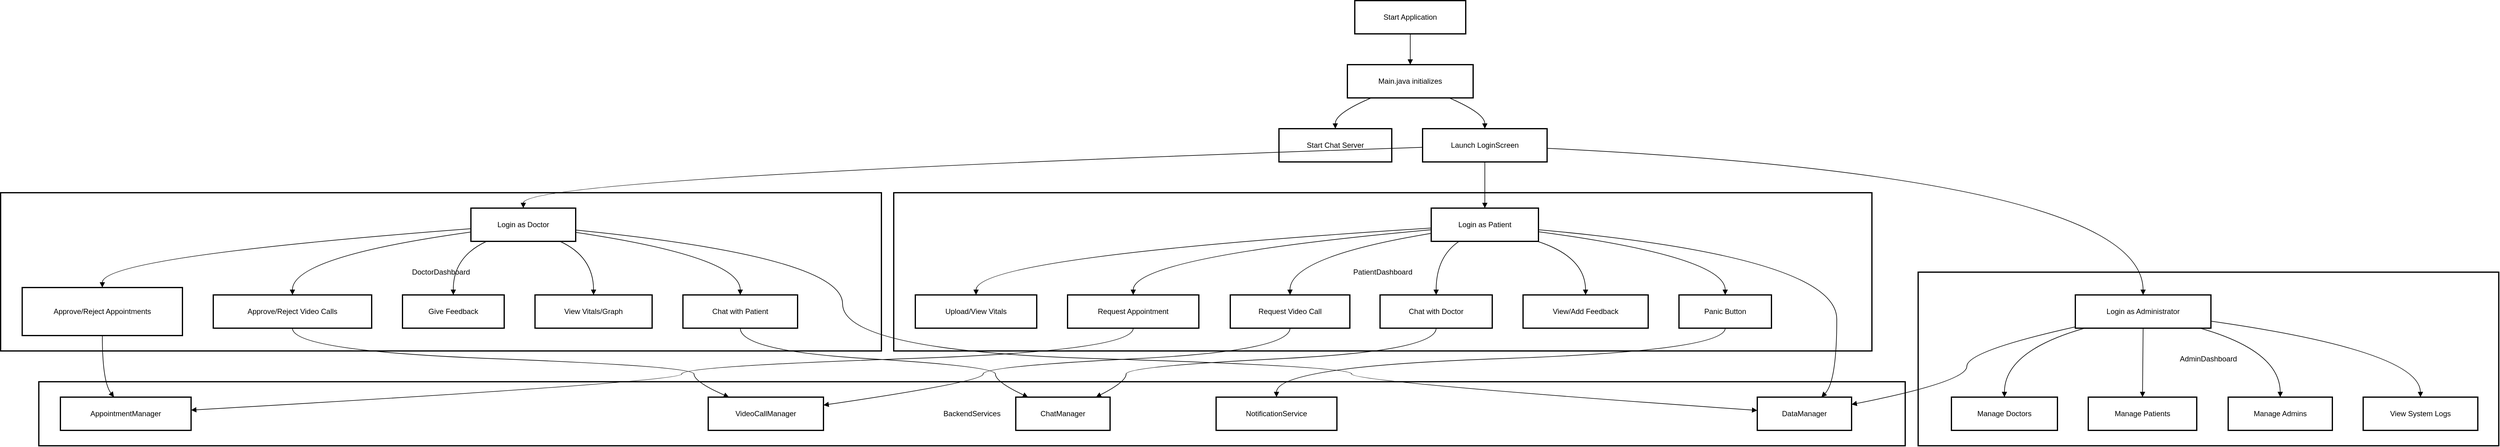 <mxfile version="26.2.14">
  <diagram name="Page-1" id="6eIEBfMYys73W5cTSVYR">
    <mxGraphModel dx="2246" dy="1326" grid="1" gridSize="10" guides="1" tooltips="1" connect="1" arrows="1" fold="1" page="1" pageScale="1" pageWidth="850" pageHeight="1100" math="0" shadow="0">
      <root>
        <mxCell id="0" />
        <mxCell id="1" parent="0" />
        <mxCell id="383npWacxUT3jFQ8tQJW-1" value="BackendServices" style="whiteSpace=wrap;strokeWidth=2;" vertex="1" parent="1">
          <mxGeometry x="82" y="639" width="3028" height="104" as="geometry" />
        </mxCell>
        <mxCell id="383npWacxUT3jFQ8tQJW-2" value="AdminDashboard" style="whiteSpace=wrap;strokeWidth=2;" vertex="1" parent="1">
          <mxGeometry x="3131" y="461" width="942" height="282" as="geometry" />
        </mxCell>
        <mxCell id="383npWacxUT3jFQ8tQJW-3" value="DoctorDashboard" style="whiteSpace=wrap;strokeWidth=2;" vertex="1" parent="1">
          <mxGeometry x="20" y="332" width="1429" height="257" as="geometry" />
        </mxCell>
        <mxCell id="383npWacxUT3jFQ8tQJW-4" value="PatientDashboard" style="whiteSpace=wrap;strokeWidth=2;" vertex="1" parent="1">
          <mxGeometry x="1469" y="332" width="1587" height="257" as="geometry" />
        </mxCell>
        <mxCell id="383npWacxUT3jFQ8tQJW-5" value="Start Application" style="whiteSpace=wrap;strokeWidth=2;" vertex="1" parent="1">
          <mxGeometry x="2217" y="20" width="180" height="54" as="geometry" />
        </mxCell>
        <mxCell id="383npWacxUT3jFQ8tQJW-6" value="Main.java initializes" style="whiteSpace=wrap;strokeWidth=2;" vertex="1" parent="1">
          <mxGeometry x="2205" y="124" width="204" height="54" as="geometry" />
        </mxCell>
        <mxCell id="383npWacxUT3jFQ8tQJW-7" value="Start Chat Server" style="whiteSpace=wrap;strokeWidth=2;" vertex="1" parent="1">
          <mxGeometry x="2094" y="228" width="183" height="54" as="geometry" />
        </mxCell>
        <mxCell id="383npWacxUT3jFQ8tQJW-8" value="Launch LoginScreen" style="whiteSpace=wrap;strokeWidth=2;" vertex="1" parent="1">
          <mxGeometry x="2327" y="228" width="202" height="54" as="geometry" />
        </mxCell>
        <mxCell id="383npWacxUT3jFQ8tQJW-9" value="Login as Patient" style="whiteSpace=wrap;strokeWidth=2;" vertex="1" parent="1">
          <mxGeometry x="2341" y="357" width="174" height="54" as="geometry" />
        </mxCell>
        <mxCell id="383npWacxUT3jFQ8tQJW-10" value="Login as Doctor" style="whiteSpace=wrap;strokeWidth=2;" vertex="1" parent="1">
          <mxGeometry x="783" y="357" width="170" height="54" as="geometry" />
        </mxCell>
        <mxCell id="383npWacxUT3jFQ8tQJW-11" value="Login as Administrator" style="whiteSpace=wrap;strokeWidth=2;" vertex="1" parent="1">
          <mxGeometry x="3386" y="498" width="220" height="54" as="geometry" />
        </mxCell>
        <mxCell id="383npWacxUT3jFQ8tQJW-12" value="Upload/View Vitals" style="whiteSpace=wrap;strokeWidth=2;" vertex="1" parent="1">
          <mxGeometry x="1504" y="498" width="197" height="54" as="geometry" />
        </mxCell>
        <mxCell id="383npWacxUT3jFQ8tQJW-13" value="Request Appointment" style="whiteSpace=wrap;strokeWidth=2;" vertex="1" parent="1">
          <mxGeometry x="1751" y="498" width="213" height="54" as="geometry" />
        </mxCell>
        <mxCell id="383npWacxUT3jFQ8tQJW-14" value="Request Video Call" style="whiteSpace=wrap;strokeWidth=2;" vertex="1" parent="1">
          <mxGeometry x="2015" y="498" width="194" height="54" as="geometry" />
        </mxCell>
        <mxCell id="383npWacxUT3jFQ8tQJW-15" value="Panic Button" style="whiteSpace=wrap;strokeWidth=2;" vertex="1" parent="1">
          <mxGeometry x="2743" y="498" width="150" height="54" as="geometry" />
        </mxCell>
        <mxCell id="383npWacxUT3jFQ8tQJW-16" value="View/Add Feedback" style="whiteSpace=wrap;strokeWidth=2;" vertex="1" parent="1">
          <mxGeometry x="2490" y="498" width="203" height="54" as="geometry" />
        </mxCell>
        <mxCell id="383npWacxUT3jFQ8tQJW-17" value="Chat with Doctor" style="whiteSpace=wrap;strokeWidth=2;" vertex="1" parent="1">
          <mxGeometry x="2258" y="498" width="182" height="54" as="geometry" />
        </mxCell>
        <mxCell id="383npWacxUT3jFQ8tQJW-18" value="Approve/Reject Appointments" style="whiteSpace=wrap;strokeWidth=2;" vertex="1" parent="1">
          <mxGeometry x="55" y="486" width="260" height="78" as="geometry" />
        </mxCell>
        <mxCell id="383npWacxUT3jFQ8tQJW-19" value="Approve/Reject Video Calls" style="whiteSpace=wrap;strokeWidth=2;" vertex="1" parent="1">
          <mxGeometry x="365" y="498" width="257" height="54" as="geometry" />
        </mxCell>
        <mxCell id="383npWacxUT3jFQ8tQJW-20" value="Give Feedback" style="whiteSpace=wrap;strokeWidth=2;" vertex="1" parent="1">
          <mxGeometry x="672" y="498" width="165" height="54" as="geometry" />
        </mxCell>
        <mxCell id="383npWacxUT3jFQ8tQJW-21" value="View Vitals/Graph" style="whiteSpace=wrap;strokeWidth=2;" vertex="1" parent="1">
          <mxGeometry x="887" y="498" width="190" height="54" as="geometry" />
        </mxCell>
        <mxCell id="383npWacxUT3jFQ8tQJW-22" value="Chat with Patient" style="whiteSpace=wrap;strokeWidth=2;" vertex="1" parent="1">
          <mxGeometry x="1127" y="498" width="186" height="54" as="geometry" />
        </mxCell>
        <mxCell id="383npWacxUT3jFQ8tQJW-23" value="Manage Doctors" style="whiteSpace=wrap;strokeWidth=2;" vertex="1" parent="1">
          <mxGeometry x="3185" y="664" width="172" height="54" as="geometry" />
        </mxCell>
        <mxCell id="383npWacxUT3jFQ8tQJW-24" value="Manage Patients" style="whiteSpace=wrap;strokeWidth=2;" vertex="1" parent="1">
          <mxGeometry x="3407" y="664" width="176" height="54" as="geometry" />
        </mxCell>
        <mxCell id="383npWacxUT3jFQ8tQJW-25" value="Manage Admins" style="whiteSpace=wrap;strokeWidth=2;" vertex="1" parent="1">
          <mxGeometry x="3634" y="664" width="169" height="54" as="geometry" />
        </mxCell>
        <mxCell id="383npWacxUT3jFQ8tQJW-26" value="View System Logs" style="whiteSpace=wrap;strokeWidth=2;" vertex="1" parent="1">
          <mxGeometry x="3853" y="664" width="186" height="54" as="geometry" />
        </mxCell>
        <mxCell id="383npWacxUT3jFQ8tQJW-27" value="AppointmentManager" style="whiteSpace=wrap;strokeWidth=2;" vertex="1" parent="1">
          <mxGeometry x="117" y="664" width="212" height="54" as="geometry" />
        </mxCell>
        <mxCell id="383npWacxUT3jFQ8tQJW-28" value="VideoCallManager" style="whiteSpace=wrap;strokeWidth=2;" vertex="1" parent="1">
          <mxGeometry x="1168" y="664" width="187" height="54" as="geometry" />
        </mxCell>
        <mxCell id="383npWacxUT3jFQ8tQJW-29" value="ChatManager" style="whiteSpace=wrap;strokeWidth=2;" vertex="1" parent="1">
          <mxGeometry x="1667" y="664" width="153" height="54" as="geometry" />
        </mxCell>
        <mxCell id="383npWacxUT3jFQ8tQJW-30" value="NotificationService" style="whiteSpace=wrap;strokeWidth=2;" vertex="1" parent="1">
          <mxGeometry x="1992" y="664" width="196" height="54" as="geometry" />
        </mxCell>
        <mxCell id="383npWacxUT3jFQ8tQJW-31" value="DataManager" style="whiteSpace=wrap;strokeWidth=2;" vertex="1" parent="1">
          <mxGeometry x="2870" y="664" width="153" height="54" as="geometry" />
        </mxCell>
        <mxCell id="383npWacxUT3jFQ8tQJW-32" value="" style="curved=1;startArrow=none;endArrow=block;exitX=0.5;exitY=1;entryX=0.5;entryY=0;rounded=0;" edge="1" parent="1" source="383npWacxUT3jFQ8tQJW-5" target="383npWacxUT3jFQ8tQJW-6">
          <mxGeometry relative="1" as="geometry">
            <Array as="points" />
          </mxGeometry>
        </mxCell>
        <mxCell id="383npWacxUT3jFQ8tQJW-33" value="" style="curved=1;startArrow=none;endArrow=block;exitX=0.19;exitY=1;entryX=0.5;entryY=0;rounded=0;" edge="1" parent="1" source="383npWacxUT3jFQ8tQJW-6" target="383npWacxUT3jFQ8tQJW-7">
          <mxGeometry relative="1" as="geometry">
            <Array as="points">
              <mxPoint x="2185" y="203" />
            </Array>
          </mxGeometry>
        </mxCell>
        <mxCell id="383npWacxUT3jFQ8tQJW-34" value="" style="curved=1;startArrow=none;endArrow=block;exitX=0.81;exitY=1;entryX=0.5;entryY=0;rounded=0;" edge="1" parent="1" source="383npWacxUT3jFQ8tQJW-6" target="383npWacxUT3jFQ8tQJW-8">
          <mxGeometry relative="1" as="geometry">
            <Array as="points">
              <mxPoint x="2428" y="203" />
            </Array>
          </mxGeometry>
        </mxCell>
        <mxCell id="383npWacxUT3jFQ8tQJW-35" value="" style="curved=1;startArrow=none;endArrow=block;exitX=0.5;exitY=1;entryX=0.5;entryY=0;rounded=0;" edge="1" parent="1" source="383npWacxUT3jFQ8tQJW-8" target="383npWacxUT3jFQ8tQJW-9">
          <mxGeometry relative="1" as="geometry">
            <Array as="points" />
          </mxGeometry>
        </mxCell>
        <mxCell id="383npWacxUT3jFQ8tQJW-36" value="" style="curved=1;startArrow=none;endArrow=block;exitX=0;exitY=0.56;entryX=0.5;entryY=0;rounded=0;" edge="1" parent="1" source="383npWacxUT3jFQ8tQJW-8" target="383npWacxUT3jFQ8tQJW-10">
          <mxGeometry relative="1" as="geometry">
            <Array as="points">
              <mxPoint x="868" y="307" />
            </Array>
          </mxGeometry>
        </mxCell>
        <mxCell id="383npWacxUT3jFQ8tQJW-37" value="" style="curved=1;startArrow=none;endArrow=block;exitX=1;exitY=0.59;entryX=0.5;entryY=0;rounded=0;" edge="1" parent="1" source="383npWacxUT3jFQ8tQJW-8" target="383npWacxUT3jFQ8tQJW-11">
          <mxGeometry relative="1" as="geometry">
            <Array as="points">
              <mxPoint x="3495" y="307" />
            </Array>
          </mxGeometry>
        </mxCell>
        <mxCell id="383npWacxUT3jFQ8tQJW-38" value="" style="curved=1;startArrow=none;endArrow=block;exitX=0;exitY=0.6;entryX=0.5;entryY=0;rounded=0;" edge="1" parent="1" source="383npWacxUT3jFQ8tQJW-9" target="383npWacxUT3jFQ8tQJW-12">
          <mxGeometry relative="1" as="geometry">
            <Array as="points">
              <mxPoint x="1603" y="436" />
            </Array>
          </mxGeometry>
        </mxCell>
        <mxCell id="383npWacxUT3jFQ8tQJW-39" value="" style="curved=1;startArrow=none;endArrow=block;exitX=0;exitY=0.65;entryX=0.5;entryY=0;rounded=0;" edge="1" parent="1" source="383npWacxUT3jFQ8tQJW-9" target="383npWacxUT3jFQ8tQJW-13">
          <mxGeometry relative="1" as="geometry">
            <Array as="points">
              <mxPoint x="1858" y="436" />
            </Array>
          </mxGeometry>
        </mxCell>
        <mxCell id="383npWacxUT3jFQ8tQJW-40" value="" style="curved=1;startArrow=none;endArrow=block;exitX=0;exitY=0.76;entryX=0.5;entryY=0;rounded=0;" edge="1" parent="1" source="383npWacxUT3jFQ8tQJW-9" target="383npWacxUT3jFQ8tQJW-14">
          <mxGeometry relative="1" as="geometry">
            <Array as="points">
              <mxPoint x="2111" y="436" />
            </Array>
          </mxGeometry>
        </mxCell>
        <mxCell id="383npWacxUT3jFQ8tQJW-41" value="" style="curved=1;startArrow=none;endArrow=block;exitX=1;exitY=0.71;entryX=0.5;entryY=0;rounded=0;" edge="1" parent="1" source="383npWacxUT3jFQ8tQJW-9" target="383npWacxUT3jFQ8tQJW-15">
          <mxGeometry relative="1" as="geometry">
            <Array as="points">
              <mxPoint x="2818" y="436" />
            </Array>
          </mxGeometry>
        </mxCell>
        <mxCell id="383npWacxUT3jFQ8tQJW-42" value="" style="curved=1;startArrow=none;endArrow=block;exitX=0.99;exitY=1;entryX=0.5;entryY=0;rounded=0;" edge="1" parent="1" source="383npWacxUT3jFQ8tQJW-9" target="383npWacxUT3jFQ8tQJW-16">
          <mxGeometry relative="1" as="geometry">
            <Array as="points">
              <mxPoint x="2591" y="436" />
            </Array>
          </mxGeometry>
        </mxCell>
        <mxCell id="383npWacxUT3jFQ8tQJW-43" value="" style="curved=1;startArrow=none;endArrow=block;exitX=0.26;exitY=1;entryX=0.5;entryY=0;rounded=0;" edge="1" parent="1" source="383npWacxUT3jFQ8tQJW-9" target="383npWacxUT3jFQ8tQJW-17">
          <mxGeometry relative="1" as="geometry">
            <Array as="points">
              <mxPoint x="2349" y="436" />
            </Array>
          </mxGeometry>
        </mxCell>
        <mxCell id="383npWacxUT3jFQ8tQJW-44" value="" style="curved=1;startArrow=none;endArrow=block;exitX=0;exitY=0.62;entryX=0.5;entryY=0;rounded=0;" edge="1" parent="1" source="383npWacxUT3jFQ8tQJW-10" target="383npWacxUT3jFQ8tQJW-18">
          <mxGeometry relative="1" as="geometry">
            <Array as="points">
              <mxPoint x="185" y="436" />
            </Array>
          </mxGeometry>
        </mxCell>
        <mxCell id="383npWacxUT3jFQ8tQJW-45" value="" style="curved=1;startArrow=none;endArrow=block;exitX=0;exitY=0.72;entryX=0.5;entryY=0;rounded=0;" edge="1" parent="1" source="383npWacxUT3jFQ8tQJW-10" target="383npWacxUT3jFQ8tQJW-19">
          <mxGeometry relative="1" as="geometry">
            <Array as="points">
              <mxPoint x="493" y="436" />
            </Array>
          </mxGeometry>
        </mxCell>
        <mxCell id="383npWacxUT3jFQ8tQJW-46" value="" style="curved=1;startArrow=none;endArrow=block;exitX=0.15;exitY=1;entryX=0.5;entryY=0;rounded=0;" edge="1" parent="1" source="383npWacxUT3jFQ8tQJW-10" target="383npWacxUT3jFQ8tQJW-20">
          <mxGeometry relative="1" as="geometry">
            <Array as="points">
              <mxPoint x="754" y="436" />
            </Array>
          </mxGeometry>
        </mxCell>
        <mxCell id="383npWacxUT3jFQ8tQJW-47" value="" style="curved=1;startArrow=none;endArrow=block;exitX=0.85;exitY=1;entryX=0.5;entryY=0;rounded=0;" edge="1" parent="1" source="383npWacxUT3jFQ8tQJW-10" target="383npWacxUT3jFQ8tQJW-21">
          <mxGeometry relative="1" as="geometry">
            <Array as="points">
              <mxPoint x="982" y="436" />
            </Array>
          </mxGeometry>
        </mxCell>
        <mxCell id="383npWacxUT3jFQ8tQJW-48" value="" style="curved=1;startArrow=none;endArrow=block;exitX=1;exitY=0.73;entryX=0.5;entryY=0;rounded=0;" edge="1" parent="1" source="383npWacxUT3jFQ8tQJW-10" target="383npWacxUT3jFQ8tQJW-22">
          <mxGeometry relative="1" as="geometry">
            <Array as="points">
              <mxPoint x="1220" y="436" />
            </Array>
          </mxGeometry>
        </mxCell>
        <mxCell id="383npWacxUT3jFQ8tQJW-49" value="" style="curved=1;startArrow=none;endArrow=block;exitX=0.07;exitY=1;entryX=0.5;entryY=0;rounded=0;" edge="1" parent="1" source="383npWacxUT3jFQ8tQJW-11" target="383npWacxUT3jFQ8tQJW-23">
          <mxGeometry relative="1" as="geometry">
            <Array as="points">
              <mxPoint x="3271" y="589" />
            </Array>
          </mxGeometry>
        </mxCell>
        <mxCell id="383npWacxUT3jFQ8tQJW-50" value="" style="curved=1;startArrow=none;endArrow=block;exitX=0.5;exitY=1;entryX=0.5;entryY=0;rounded=0;" edge="1" parent="1" source="383npWacxUT3jFQ8tQJW-11" target="383npWacxUT3jFQ8tQJW-24">
          <mxGeometry relative="1" as="geometry">
            <Array as="points" />
          </mxGeometry>
        </mxCell>
        <mxCell id="383npWacxUT3jFQ8tQJW-51" value="" style="curved=1;startArrow=none;endArrow=block;exitX=0.92;exitY=1;entryX=0.5;entryY=0;rounded=0;" edge="1" parent="1" source="383npWacxUT3jFQ8tQJW-11" target="383npWacxUT3jFQ8tQJW-25">
          <mxGeometry relative="1" as="geometry">
            <Array as="points">
              <mxPoint x="3718" y="589" />
            </Array>
          </mxGeometry>
        </mxCell>
        <mxCell id="383npWacxUT3jFQ8tQJW-52" value="" style="curved=1;startArrow=none;endArrow=block;exitX=1;exitY=0.79;entryX=0.5;entryY=0;rounded=0;" edge="1" parent="1" source="383npWacxUT3jFQ8tQJW-11" target="383npWacxUT3jFQ8tQJW-26">
          <mxGeometry relative="1" as="geometry">
            <Array as="points">
              <mxPoint x="3945" y="589" />
            </Array>
          </mxGeometry>
        </mxCell>
        <mxCell id="383npWacxUT3jFQ8tQJW-53" value="" style="curved=1;startArrow=none;endArrow=block;exitX=0.5;exitY=1;entryX=1;entryY=0.39;rounded=0;" edge="1" parent="1" source="383npWacxUT3jFQ8tQJW-13" target="383npWacxUT3jFQ8tQJW-27">
          <mxGeometry relative="1" as="geometry">
            <Array as="points">
              <mxPoint x="1858" y="589" />
              <mxPoint x="1125" y="614" />
              <mxPoint x="1125" y="639" />
            </Array>
          </mxGeometry>
        </mxCell>
        <mxCell id="383npWacxUT3jFQ8tQJW-54" value="" style="curved=1;startArrow=none;endArrow=block;exitX=0.5;exitY=1;entryX=0.41;entryY=0;rounded=0;" edge="1" parent="1" source="383npWacxUT3jFQ8tQJW-18" target="383npWacxUT3jFQ8tQJW-27">
          <mxGeometry relative="1" as="geometry">
            <Array as="points">
              <mxPoint x="185" y="639" />
            </Array>
          </mxGeometry>
        </mxCell>
        <mxCell id="383npWacxUT3jFQ8tQJW-55" value="" style="curved=1;startArrow=none;endArrow=block;exitX=0.5;exitY=1;entryX=1;entryY=0.24;rounded=0;" edge="1" parent="1" source="383npWacxUT3jFQ8tQJW-14" target="383npWacxUT3jFQ8tQJW-28">
          <mxGeometry relative="1" as="geometry">
            <Array as="points">
              <mxPoint x="2111" y="589" />
              <mxPoint x="1614" y="614" />
              <mxPoint x="1614" y="639" />
            </Array>
          </mxGeometry>
        </mxCell>
        <mxCell id="383npWacxUT3jFQ8tQJW-56" value="" style="curved=1;startArrow=none;endArrow=block;exitX=0.5;exitY=1;entryX=0.18;entryY=0;rounded=0;" edge="1" parent="1" source="383npWacxUT3jFQ8tQJW-19" target="383npWacxUT3jFQ8tQJW-28">
          <mxGeometry relative="1" as="geometry">
            <Array as="points">
              <mxPoint x="493" y="589" />
              <mxPoint x="1145" y="614" />
              <mxPoint x="1145" y="639" />
            </Array>
          </mxGeometry>
        </mxCell>
        <mxCell id="383npWacxUT3jFQ8tQJW-57" value="" style="curved=1;startArrow=none;endArrow=block;exitX=0.5;exitY=1;entryX=0.85;entryY=0;rounded=0;" edge="1" parent="1" source="383npWacxUT3jFQ8tQJW-17" target="383npWacxUT3jFQ8tQJW-29">
          <mxGeometry relative="1" as="geometry">
            <Array as="points">
              <mxPoint x="2349" y="589" />
              <mxPoint x="1846" y="614" />
              <mxPoint x="1846" y="639" />
            </Array>
          </mxGeometry>
        </mxCell>
        <mxCell id="383npWacxUT3jFQ8tQJW-58" value="" style="curved=1;startArrow=none;endArrow=block;exitX=0.5;exitY=1;entryX=0.13;entryY=0;rounded=0;" edge="1" parent="1" source="383npWacxUT3jFQ8tQJW-22" target="383npWacxUT3jFQ8tQJW-29">
          <mxGeometry relative="1" as="geometry">
            <Array as="points">
              <mxPoint x="1220" y="589" />
              <mxPoint x="1634" y="614" />
              <mxPoint x="1634" y="639" />
            </Array>
          </mxGeometry>
        </mxCell>
        <mxCell id="383npWacxUT3jFQ8tQJW-59" value="" style="curved=1;startArrow=none;endArrow=block;exitX=0.5;exitY=1;entryX=0.5;entryY=0;rounded=0;" edge="1" parent="1" source="383npWacxUT3jFQ8tQJW-15" target="383npWacxUT3jFQ8tQJW-30">
          <mxGeometry relative="1" as="geometry">
            <Array as="points">
              <mxPoint x="2818" y="589" />
              <mxPoint x="2090" y="614" />
            </Array>
          </mxGeometry>
        </mxCell>
        <mxCell id="383npWacxUT3jFQ8tQJW-60" value="" style="curved=1;startArrow=none;endArrow=block;exitX=1;exitY=0.65;entryX=0.68;entryY=0;rounded=0;" edge="1" parent="1" source="383npWacxUT3jFQ8tQJW-9" target="383npWacxUT3jFQ8tQJW-31">
          <mxGeometry relative="1" as="geometry">
            <Array as="points">
              <mxPoint x="2999" y="436" />
              <mxPoint x="2999" y="639" />
            </Array>
          </mxGeometry>
        </mxCell>
        <mxCell id="383npWacxUT3jFQ8tQJW-61" value="" style="curved=1;startArrow=none;endArrow=block;exitX=1;exitY=0.66;entryX=0;entryY=0.4;rounded=0;" edge="1" parent="1" source="383npWacxUT3jFQ8tQJW-10" target="383npWacxUT3jFQ8tQJW-31">
          <mxGeometry relative="1" as="geometry">
            <Array as="points">
              <mxPoint x="1386" y="436" />
              <mxPoint x="1386" y="589" />
              <mxPoint x="2212" y="614" />
              <mxPoint x="2212" y="639" />
            </Array>
          </mxGeometry>
        </mxCell>
        <mxCell id="383npWacxUT3jFQ8tQJW-62" value="" style="curved=1;startArrow=none;endArrow=block;exitX=0;exitY=0.96;entryX=1;entryY=0.22;rounded=0;" edge="1" parent="1" source="383npWacxUT3jFQ8tQJW-11" target="383npWacxUT3jFQ8tQJW-31">
          <mxGeometry relative="1" as="geometry">
            <Array as="points">
              <mxPoint x="3210" y="589" />
              <mxPoint x="3210" y="639" />
            </Array>
          </mxGeometry>
        </mxCell>
      </root>
    </mxGraphModel>
  </diagram>
</mxfile>
